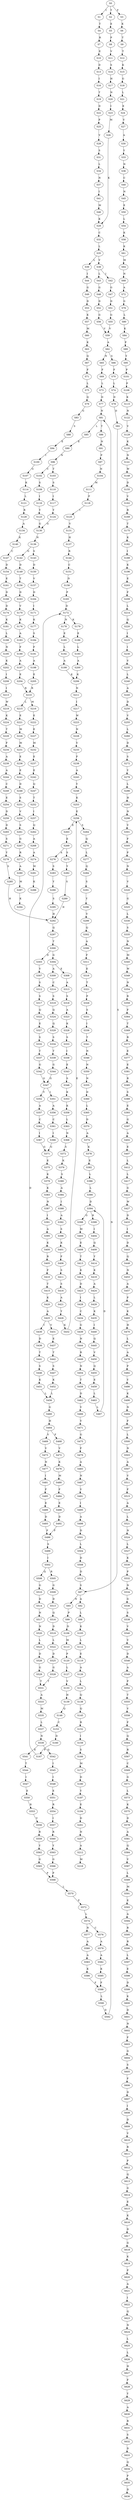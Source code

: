 strict digraph  {
	S0 -> S1 [ label = I ];
	S0 -> S2 [ label = T ];
	S0 -> S3 [ label = F ];
	S1 -> S4 [ label = T ];
	S2 -> S5 [ label = E ];
	S3 -> S6 [ label = K ];
	S4 -> S7 [ label = R ];
	S5 -> S8 [ label = P ];
	S6 -> S9 [ label = T ];
	S7 -> S10 [ label = E ];
	S8 -> S11 [ label = V ];
	S9 -> S12 [ label = T ];
	S10 -> S13 [ label = D ];
	S11 -> S14 [ label = S ];
	S12 -> S15 [ label = K ];
	S13 -> S16 [ label = I ];
	S14 -> S17 [ label = H ];
	S15 -> S18 [ label = G ];
	S16 -> S19 [ label = T ];
	S17 -> S20 [ label = N ];
	S18 -> S21 [ label = L ];
	S19 -> S22 [ label = D ];
	S20 -> S23 [ label = I ];
	S21 -> S24 [ label = E ];
	S22 -> S25 [ label = P ];
	S23 -> S26 [ label = M ];
	S24 -> S27 [ label = V ];
	S25 -> S28 [ label = V ];
	S26 -> S29 [ label = K ];
	S27 -> S30 [ label = A ];
	S28 -> S31 [ label = S ];
	S29 -> S32 [ label = C ];
	S30 -> S33 [ label = Y ];
	S31 -> S34 [ label = L ];
	S32 -> S35 [ label = L ];
	S33 -> S36 [ label = N ];
	S34 -> S37 [ label = N ];
	S35 -> S38 [ label = V ];
	S35 -> S39 [ label = L ];
	S36 -> S40 [ label = C ];
	S37 -> S41 [ label = I ];
	S38 -> S42 [ label = I ];
	S38 -> S43 [ label = L ];
	S39 -> S44 [ label = I ];
	S40 -> S45 [ label = N ];
	S41 -> S46 [ label = M ];
	S42 -> S47 [ label = G ];
	S43 -> S48 [ label = G ];
	S44 -> S49 [ label = G ];
	S45 -> S50 [ label = E ];
	S46 -> S29 [ label = K ];
	S47 -> S51 [ label = D ];
	S48 -> S52 [ label = D ];
	S49 -> S53 [ label = D ];
	S50 -> S54 [ label = L ];
	S51 -> S55 [ label = G ];
	S52 -> S56 [ label = G ];
	S53 -> S57 [ label = K ];
	S54 -> S58 [ label = K ];
	S55 -> S59 [ label = V ];
	S56 -> S59 [ label = V ];
	S57 -> S60 [ label = M ];
	S58 -> S61 [ label = K ];
	S59 -> S62 [ label = A ];
	S60 -> S63 [ label = K ];
	S61 -> S64 [ label = M ];
	S62 -> S65 [ label = N ];
	S62 -> S66 [ label = S ];
	S63 -> S67 [ label = Q ];
	S64 -> S68 [ label = N ];
	S65 -> S69 [ label = F ];
	S66 -> S70 [ label = F ];
	S67 -> S71 [ label = F ];
	S68 -> S72 [ label = A ];
	S69 -> S73 [ label = L ];
	S70 -> S74 [ label = L ];
	S71 -> S75 [ label = L ];
	S72 -> S76 [ label = G ];
	S73 -> S77 [ label = D ];
	S74 -> S78 [ label = D ];
	S75 -> S79 [ label = Q ];
	S76 -> S80 [ label = L ];
	S77 -> S81 [ label = N ];
	S78 -> S82 [ label = D ];
	S79 -> S83 [ label = G ];
	S80 -> S84 [ label = K ];
	S81 -> S85 [ label = L ];
	S81 -> S86 [ label = T ];
	S82 -> S87 [ label = S ];
	S83 -> S88 [ label = S ];
	S84 -> S89 [ label = P ];
	S85 -> S90 [ label = E ];
	S86 -> S91 [ label = N ];
	S87 -> S92 [ label = A ];
	S87 -> S93 [ label = N ];
	S88 -> S94 [ label = E ];
	S89 -> S95 [ label = Y ];
	S90 -> S96 [ label = N ];
	S91 -> S97 [ label = P ];
	S92 -> S98 [ label = L ];
	S93 -> S99 [ label = P ];
	S94 -> S100 [ label = I ];
	S95 -> S101 [ label = P ];
	S96 -> S102 [ label = C ];
	S96 -> S103 [ label = T ];
	S97 -> S104 [ label = N ];
	S98 -> S105 [ label = K ];
	S99 -> S106 [ label = D ];
	S100 -> S107 [ label = G ];
	S101 -> S108 [ label = P ];
	S102 -> S109 [ label = S ];
	S103 -> S110 [ label = S ];
	S104 -> S111 [ label = M ];
	S105 -> S112 [ label = L ];
	S106 -> S113 [ label = M ];
	S107 -> S114 [ label = K ];
	S108 -> S115 [ label = K ];
	S109 -> S116 [ label = I ];
	S110 -> S117 [ label = I ];
	S111 -> S118 [ label = P ];
	S112 -> S119 [ label = E ];
	S113 -> S120 [ label = P ];
	S114 -> S121 [ label = L ];
	S115 -> S122 [ label = N ];
	S116 -> S123 [ label = Y ];
	S117 -> S124 [ label = Y ];
	S118 -> S125 [ label = I ];
	S119 -> S126 [ label = A ];
	S120 -> S127 [ label = L ];
	S121 -> S128 [ label = R ];
	S122 -> S129 [ label = V ];
	S123 -> S130 [ label = G ];
	S124 -> S130 [ label = G ];
	S125 -> S131 [ label = V ];
	S126 -> S132 [ label = L ];
	S127 -> S133 [ label = V ];
	S128 -> S134 [ label = A ];
	S129 -> S135 [ label = K ];
	S130 -> S136 [ label = N ];
	S131 -> S137 [ label = H ];
	S132 -> S138 [ label = Q ];
	S133 -> S139 [ label = H ];
	S134 -> S140 [ label = K ];
	S135 -> S141 [ label = N ];
	S136 -> S142 [ label = G ];
	S136 -> S143 [ label = S ];
	S137 -> S144 [ label = R ];
	S138 -> S145 [ label = Q ];
	S139 -> S146 [ label = Q ];
	S140 -> S147 [ label = C ];
	S141 -> S148 [ label = W ];
	S142 -> S149 [ label = D ];
	S143 -> S150 [ label = D ];
	S144 -> S151 [ label = C ];
	S145 -> S152 [ label = R ];
	S146 -> S153 [ label = C ];
	S147 -> S154 [ label = D ];
	S148 -> S155 [ label = D ];
	S149 -> S156 [ label = T ];
	S150 -> S157 [ label = V ];
	S151 -> S158 [ label = D ];
	S152 -> S159 [ label = I ];
	S153 -> S160 [ label = D ];
	S154 -> S161 [ label = E ];
	S155 -> S162 [ label = V ];
	S156 -> S163 [ label = D ];
	S157 -> S164 [ label = D ];
	S158 -> S165 [ label = P ];
	S159 -> S166 [ label = S ];
	S160 -> S167 [ label = P ];
	S161 -> S168 [ label = D ];
	S162 -> S169 [ label = R ];
	S163 -> S170 [ label = V ];
	S164 -> S171 [ label = I ];
	S165 -> S172 [ label = D ];
	S166 -> S173 [ label = M ];
	S167 -> S172 [ label = D ];
	S168 -> S174 [ label = D ];
	S169 -> S175 [ label = T ];
	S170 -> S176 [ label = K ];
	S171 -> S177 [ label = K ];
	S172 -> S178 [ label = N ];
	S172 -> S179 [ label = K ];
	S173 -> S180 [ label = D ];
	S174 -> S181 [ label = K ];
	S175 -> S182 [ label = K ];
	S176 -> S183 [ label = A ];
	S177 -> S184 [ label = S ];
	S178 -> S185 [ label = E ];
	S179 -> S186 [ label = E ];
	S180 -> S187 [ label = Y ];
	S181 -> S188 [ label = L ];
	S182 -> S189 [ label = I ];
	S183 -> S190 [ label = F ];
	S184 -> S191 [ label = F ];
	S185 -> S192 [ label = L ];
	S186 -> S193 [ label = L ];
	S187 -> S194 [ label = E ];
	S188 -> S195 [ label = N ];
	S189 -> S196 [ label = K ];
	S190 -> S197 [ label = A ];
	S191 -> S198 [ label = A ];
	S192 -> S199 [ label = A ];
	S193 -> S200 [ label = A ];
	S194 -> S201 [ label = D ];
	S195 -> S202 [ label = K ];
	S196 -> S203 [ label = E ];
	S197 -> S204 [ label = E ];
	S198 -> S205 [ label = E ];
	S199 -> S206 [ label = K ];
	S200 -> S206 [ label = K ];
	S201 -> S207 [ label = N ];
	S202 -> S208 [ label = I ];
	S203 -> S209 [ label = F ];
	S204 -> S210 [ label = R ];
	S205 -> S210 [ label = R ];
	S206 -> S211 [ label = N ];
	S207 -> S212 [ label = A ];
	S208 -> S213 [ label = I ];
	S209 -> S214 [ label = L ];
	S210 -> S215 [ label = L ];
	S210 -> S216 [ label = M ];
	S211 -> S217 [ label = I ];
	S212 -> S218 [ label = M ];
	S213 -> S219 [ label = W ];
	S214 -> S220 [ label = Q ];
	S215 -> S221 [ label = E ];
	S216 -> S222 [ label = E ];
	S217 -> S223 [ label = W ];
	S219 -> S224 [ label = K ];
	S220 -> S225 [ label = I ];
	S221 -> S226 [ label = M ];
	S222 -> S227 [ label = E ];
	S223 -> S228 [ label = N ];
	S224 -> S229 [ label = T ];
	S225 -> S230 [ label = I ];
	S226 -> S231 [ label = M ];
	S227 -> S232 [ label = M ];
	S228 -> S233 [ label = V ];
	S229 -> S234 [ label = F ];
	S230 -> S235 [ label = V ];
	S231 -> S236 [ label = E ];
	S232 -> S237 [ label = E ];
	S233 -> S238 [ label = F ];
	S234 -> S239 [ label = A ];
	S235 -> S240 [ label = L ];
	S236 -> S241 [ label = E ];
	S237 -> S242 [ label = E ];
	S238 -> S243 [ label = A ];
	S239 -> S244 [ label = A ];
	S240 -> S245 [ label = A ];
	S241 -> S246 [ label = D ];
	S242 -> S247 [ label = Q ];
	S243 -> S248 [ label = Y ];
	S244 -> S249 [ label = C ];
	S245 -> S250 [ label = D ];
	S246 -> S251 [ label = S ];
	S247 -> S252 [ label = T ];
	S248 -> S253 [ label = K ];
	S249 -> S254 [ label = E ];
	S250 -> S255 [ label = V ];
	S251 -> S256 [ label = V ];
	S252 -> S257 [ label = I ];
	S253 -> S258 [ label = E ];
	S254 -> S259 [ label = D ];
	S255 -> S260 [ label = L ];
	S256 -> S261 [ label = S ];
	S257 -> S262 [ label = Q ];
	S258 -> S263 [ label = E ];
	S258 -> S264 [ label = S ];
	S259 -> S265 [ label = D ];
	S260 -> S266 [ label = D ];
	S261 -> S267 [ label = G ];
	S262 -> S268 [ label = A ];
	S263 -> S269 [ label = E ];
	S264 -> S270 [ label = Q ];
	S265 -> S271 [ label = S ];
	S266 -> S272 [ label = S ];
	S267 -> S273 [ label = R ];
	S268 -> S274 [ label = A ];
	S269 -> S275 [ label = S ];
	S269 -> S276 [ label = A ];
	S270 -> S277 [ label = L ];
	S271 -> S278 [ label = Y ];
	S272 -> S279 [ label = Y ];
	S273 -> S280 [ label = A ];
	S274 -> S281 [ label = M ];
	S275 -> S282 [ label = Y ];
	S276 -> S283 [ label = S ];
	S277 -> S284 [ label = Q ];
	S278 -> S285 [ label = S ];
	S279 -> S286 [ label = L ];
	S280 -> S287 [ label = M ];
	S281 -> S288 [ label = K ];
	S282 -> S289 [ label = S ];
	S283 -> S290 [ label = Y ];
	S284 -> S291 [ label = S ];
	S285 -> S292 [ label = H ];
	S286 -> S293 [ label = H ];
	S287 -> S294 [ label = K ];
	S289 -> S292 [ label = H ];
	S290 -> S295 [ label = S ];
	S291 -> S296 [ label = Y ];
	S292 -> S297 [ label = Q ];
	S293 -> S298 [ label = N ];
	S295 -> S292 [ label = H ];
	S296 -> S299 [ label = V ];
	S297 -> S300 [ label = T ];
	S298 -> S301 [ label = V ];
	S299 -> S302 [ label = Q ];
	S300 -> S303 [ label = D ];
	S300 -> S304 [ label = G ];
	S301 -> S305 [ label = F ];
	S302 -> S306 [ label = A ];
	S303 -> S307 [ label = V ];
	S304 -> S308 [ label = E ];
	S304 -> S309 [ label = A ];
	S305 -> S310 [ label = P ];
	S306 -> S311 [ label = F ];
	S307 -> S312 [ label = S ];
	S308 -> S313 [ label = A ];
	S309 -> S314 [ label = C ];
	S310 -> S315 [ label = N ];
	S311 -> S316 [ label = E ];
	S312 -> S317 [ label = S ];
	S313 -> S318 [ label = S ];
	S314 -> S319 [ label = S ];
	S315 -> S320 [ label = V ];
	S316 -> S321 [ label = T ];
	S317 -> S322 [ label = Q ];
	S318 -> S323 [ label = A ];
	S319 -> S324 [ label = Q ];
	S320 -> S325 [ label = G ];
	S321 -> S326 [ label = P ];
	S322 -> S327 [ label = E ];
	S323 -> S328 [ label = K ];
	S324 -> S329 [ label = Q ];
	S325 -> S330 [ label = L ];
	S326 -> S331 [ label = S ];
	S327 -> S332 [ label = S ];
	S328 -> S333 [ label = S ];
	S329 -> S334 [ label = S ];
	S330 -> S335 [ label = S ];
	S331 -> S336 [ label = I ];
	S332 -> S337 [ label = T ];
	S333 -> S338 [ label = I ];
	S334 -> S339 [ label = T ];
	S335 -> S340 [ label = N ];
	S336 -> S341 [ label = T ];
	S337 -> S342 [ label = G ];
	S338 -> S343 [ label = E ];
	S339 -> S344 [ label = G ];
	S340 -> S345 [ label = M ];
	S341 -> S346 [ label = N ];
	S342 -> S347 [ label = G ];
	S343 -> S348 [ label = S ];
	S344 -> S347 [ label = G ];
	S345 -> S349 [ label = W ];
	S346 -> S350 [ label = N ];
	S347 -> S351 [ label = I ];
	S347 -> S352 [ label = V ];
	S348 -> S353 [ label = K ];
	S349 -> S354 [ label = N ];
	S350 -> S355 [ label = N ];
	S351 -> S356 [ label = A ];
	S352 -> S357 [ label = A ];
	S353 -> S358 [ label = K ];
	S354 -> S359 [ label = R ];
	S355 -> S360 [ label = D ];
	S356 -> S361 [ label = C ];
	S357 -> S362 [ label = C ];
	S358 -> S363 [ label = L ];
	S359 -> S364 [ label = F ];
	S360 -> S365 [ label = L ];
	S361 -> S366 [ label = I ];
	S362 -> S367 [ label = I ];
	S363 -> S368 [ label = N ];
	S364 -> S369 [ label = T ];
	S365 -> S370 [ label = D ];
	S366 -> S371 [ label = G ];
	S367 -> S371 [ label = G ];
	S368 -> S372 [ label = S ];
	S369 -> S373 [ label = R ];
	S370 -> S374 [ label = A ];
	S371 -> S375 [ label = E ];
	S372 -> S376 [ label = K ];
	S373 -> S377 [ label = E ];
	S374 -> S378 [ label = K ];
	S375 -> S379 [ label = K ];
	S376 -> S380 [ label = S ];
	S377 -> S381 [ label = E ];
	S378 -> S382 [ label = E ];
	S379 -> S383 [ label = K ];
	S380 -> S384 [ label = A ];
	S381 -> S385 [ label = R ];
	S382 -> S386 [ label = L ];
	S383 -> S387 [ label = N ];
	S384 -> S388 [ label = I ];
	S385 -> S389 [ label = S ];
	S386 -> S390 [ label = L ];
	S387 -> S391 [ label = I ];
	S388 -> S392 [ label = A ];
	S389 -> S393 [ label = E ];
	S390 -> S394 [ label = D ];
	S391 -> S395 [ label = A ];
	S392 -> S396 [ label = S ];
	S393 -> S397 [ label = G ];
	S394 -> S398 [ label = G ];
	S394 -> S399 [ label = R ];
	S395 -> S400 [ label = K ];
	S396 -> S401 [ label = K ];
	S397 -> S402 [ label = A ];
	S398 -> S403 [ label = M ];
	S399 -> S404 [ label = I ];
	S400 -> S405 [ label = R ];
	S401 -> S406 [ label = F ];
	S402 -> S407 [ label = E ];
	S403 -> S408 [ label = E ];
	S404 -> S409 [ label = Q ];
	S405 -> S410 [ label = F ];
	S406 -> S411 [ label = S ];
	S407 -> S412 [ label = L ];
	S408 -> S413 [ label = T ];
	S409 -> S414 [ label = Y ];
	S410 -> S415 [ label = T ];
	S411 -> S416 [ label = S ];
	S412 -> S417 [ label = L ];
	S413 -> S418 [ label = K ];
	S414 -> S419 [ label = K ];
	S415 -> S420 [ label = K ];
	S416 -> S421 [ label = A ];
	S417 -> S422 [ label = G ];
	S418 -> S423 [ label = D ];
	S419 -> S424 [ label = A ];
	S420 -> S425 [ label = A ];
	S421 -> S426 [ label = Y ];
	S422 -> S427 [ label = W ];
	S423 -> S428 [ label = I ];
	S424 -> S429 [ label = L ];
	S425 -> S430 [ label = I ];
	S425 -> S431 [ label = V ];
	S426 -> S432 [ label = K ];
	S427 -> S433 [ label = D ];
	S428 -> S434 [ label = C ];
	S429 -> S435 [ label = K ];
	S430 -> S436 [ label = D ];
	S431 -> S437 [ label = E ];
	S432 -> S258 [ label = E ];
	S433 -> S438 [ label = I ];
	S434 -> S439 [ label = G ];
	S435 -> S440 [ label = I ];
	S436 -> S441 [ label = T ];
	S437 -> S442 [ label = T ];
	S438 -> S443 [ label = D ];
	S439 -> S444 [ label = N ];
	S440 -> S445 [ label = Q ];
	S441 -> S446 [ label = S ];
	S442 -> S447 [ label = S ];
	S443 -> S448 [ label = Q ];
	S444 -> S449 [ label = R ];
	S445 -> S450 [ label = V ];
	S446 -> S451 [ label = K ];
	S447 -> S452 [ label = K ];
	S448 -> S453 [ label = N ];
	S449 -> S454 [ label = N ];
	S450 -> S455 [ label = Q ];
	S451 -> S456 [ label = L ];
	S452 -> S456 [ label = L ];
	S453 -> S457 [ label = A ];
	S454 -> S458 [ label = T ];
	S455 -> S459 [ label = E ];
	S456 -> S460 [ label = G ];
	S457 -> S461 [ label = P ];
	S458 -> S462 [ label = D ];
	S459 -> S463 [ label = L ];
	S460 -> S464 [ label = H ];
	S461 -> S465 [ label = K ];
	S462 -> S466 [ label = V ];
	S463 -> S467 [ label = L ];
	S464 -> S468 [ label = F ];
	S464 -> S469 [ label = V ];
	S465 -> S470 [ label = H ];
	S466 -> S471 [ label = V ];
	S467 -> S394 [ label = D ];
	S468 -> S472 [ label = V ];
	S469 -> S473 [ label = V ];
	S470 -> S474 [ label = L ];
	S471 -> S475 [ label = G ];
	S472 -> S476 [ label = K ];
	S473 -> S477 [ label = N ];
	S474 -> S478 [ label = A ];
	S475 -> S479 [ label = F ];
	S476 -> S480 [ label = M ];
	S477 -> S481 [ label = I ];
	S478 -> S482 [ label = P ];
	S479 -> S483 [ label = A ];
	S480 -> S484 [ label = F ];
	S481 -> S485 [ label = F ];
	S482 -> S486 [ label = Y ];
	S483 -> S487 [ label = N ];
	S484 -> S488 [ label = E ];
	S485 -> S489 [ label = E ];
	S486 -> S490 [ label = K ];
	S487 -> S491 [ label = V ];
	S488 -> S492 [ label = D ];
	S489 -> S493 [ label = D ];
	S490 -> S494 [ label = N ];
	S491 -> S495 [ label = I ];
	S492 -> S496 [ label = F ];
	S493 -> S496 [ label = F ];
	S494 -> S497 [ label = F ];
	S495 -> S498 [ label = A ];
	S496 -> S499 [ label = S ];
	S497 -> S500 [ label = L ];
	S498 -> S501 [ label = D ];
	S499 -> S502 [ label = I ];
	S500 -> S503 [ label = N ];
	S501 -> S504 [ label = L ];
	S502 -> S505 [ label = R ];
	S502 -> S506 [ label = Q ];
	S503 -> S507 [ label = A ];
	S504 -> S508 [ label = D ];
	S505 -> S509 [ label = G ];
	S506 -> S510 [ label = G ];
	S507 -> S511 [ label = V ];
	S508 -> S512 [ label = D ];
	S509 -> S513 [ label = D ];
	S510 -> S514 [ label = D ];
	S511 -> S515 [ label = F ];
	S512 -> S87 [ label = S ];
	S513 -> S516 [ label = Q ];
	S514 -> S517 [ label = N ];
	S515 -> S518 [ label = A ];
	S516 -> S519 [ label = D ];
	S517 -> S520 [ label = N ];
	S518 -> S521 [ label = L ];
	S519 -> S522 [ label = L ];
	S520 -> S523 [ label = L ];
	S521 -> S524 [ label = N ];
	S522 -> S525 [ label = D ];
	S523 -> S526 [ label = D ];
	S524 -> S527 [ label = L ];
	S525 -> S528 [ label = G ];
	S526 -> S529 [ label = G ];
	S527 -> S530 [ label = K ];
	S528 -> S531 [ label = T ];
	S529 -> S531 [ label = T ];
	S530 -> S532 [ label = P ];
	S531 -> S533 [ label = A ];
	S532 -> S534 [ label = N ];
	S533 -> S535 [ label = M ];
	S534 -> S536 [ label = G ];
	S535 -> S537 [ label = L ];
	S536 -> S538 [ label = S ];
	S537 -> S539 [ label = N ];
	S538 -> S540 [ label = V ];
	S539 -> S541 [ label = E ];
	S539 -> S542 [ label = Q ];
	S540 -> S543 [ label = V ];
	S541 -> S544 [ label = T ];
	S542 -> S545 [ label = I ];
	S543 -> S546 [ label = D ];
	S544 -> S547 [ label = I ];
	S545 -> S548 [ label = I ];
	S546 -> S549 [ label = A ];
	S547 -> S550 [ label = E ];
	S548 -> S551 [ label = E ];
	S549 -> S552 [ label = P ];
	S550 -> S553 [ label = R ];
	S551 -> S554 [ label = R ];
	S552 -> S555 [ label = T ];
	S553 -> S556 [ label = V ];
	S554 -> S557 [ label = I ];
	S555 -> S558 [ label = V ];
	S556 -> S559 [ label = R ];
	S557 -> S560 [ label = R ];
	S558 -> S561 [ label = F ];
	S559 -> S562 [ label = Y ];
	S560 -> S563 [ label = Y ];
	S561 -> S564 [ label = Q ];
	S562 -> S565 [ label = G ];
	S563 -> S566 [ label = G ];
	S564 -> S567 [ label = R ];
	S565 -> S568 [ label = P ];
	S566 -> S568 [ label = P ];
	S567 -> S569 [ label = C ];
	S568 -> S570 [ label = L ];
	S569 -> S571 [ label = G ];
	S570 -> S572 [ label = P ];
	S571 -> S573 [ label = L ];
	S572 -> S574 [ label = L ];
	S573 -> S575 [ label = K ];
	S574 -> S576 [ label = C ];
	S574 -> S577 [ label = N ];
	S575 -> S578 [ label = D ];
	S576 -> S579 [ label = A ];
	S577 -> S580 [ label = A ];
	S578 -> S581 [ label = A ];
	S579 -> S582 [ label = A ];
	S580 -> S583 [ label = A ];
	S581 -> S584 [ label = Q ];
	S582 -> S585 [ label = K ];
	S583 -> S586 [ label = K ];
	S584 -> S587 [ label = V ];
	S585 -> S588 [ label = F ];
	S586 -> S588 [ label = F ];
	S587 -> S589 [ label = L ];
	S588 -> S590 [ label = L ];
	S589 -> S591 [ label = M ];
	S590 -> S592 [ label = D ];
	S591 -> S593 [ label = E ];
	S592 -> S81 [ label = N ];
	S593 -> S594 [ label = A ];
	S594 -> S595 [ label = R ];
	S595 -> S596 [ label = R ];
	S596 -> S597 [ label = L ];
	S597 -> S598 [ label = E ];
	S598 -> S599 [ label = D ];
	S599 -> S600 [ label = K ];
	S600 -> S601 [ label = D ];
	S601 -> S602 [ label = N ];
	S602 -> S603 [ label = F ];
	S603 -> S604 [ label = G ];
	S604 -> S605 [ label = S ];
	S605 -> S606 [ label = F ];
	S606 -> S607 [ label = D ];
	S607 -> S608 [ label = I ];
	S608 -> S609 [ label = D ];
	S609 -> S610 [ label = V ];
	S610 -> S611 [ label = R ];
	S611 -> S612 [ label = P ];
	S612 -> S613 [ label = Q ];
	S613 -> S614 [ label = G ];
	S614 -> S615 [ label = E ];
	S615 -> S616 [ label = K ];
	S616 -> S617 [ label = D ];
	S617 -> S618 [ label = G ];
	S618 -> S619 [ label = K ];
	S619 -> S620 [ label = P ];
	S620 -> S621 [ label = A ];
	S621 -> S622 [ label = I ];
	S622 -> S623 [ label = Q ];
	S623 -> S624 [ label = N ];
	S624 -> S625 [ label = L ];
	S625 -> S626 [ label = L ];
	S626 -> S627 [ label = H ];
	S627 -> S628 [ label = F ];
	S628 -> S629 [ label = Y ];
	S629 -> S630 [ label = A ];
	S630 -> S631 [ label = R ];
	S631 -> S632 [ label = S ];
	S632 -> S633 [ label = D ];
	S633 -> S634 [ label = Q ];
	S634 -> S635 [ label = P ];
	S635 -> S636 [ label = D ];
}
